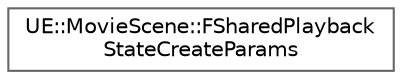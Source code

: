 digraph "Graphical Class Hierarchy"
{
 // INTERACTIVE_SVG=YES
 // LATEX_PDF_SIZE
  bgcolor="transparent";
  edge [fontname=Helvetica,fontsize=10,labelfontname=Helvetica,labelfontsize=10];
  node [fontname=Helvetica,fontsize=10,shape=box,height=0.2,width=0.4];
  rankdir="LR";
  Node0 [id="Node000000",label="UE::MovieScene::FSharedPlayback\lStateCreateParams",height=0.2,width=0.4,color="grey40", fillcolor="white", style="filled",URL="$dc/d1a/structUE_1_1MovieScene_1_1FSharedPlaybackStateCreateParams.html",tooltip="Parameter structure for initializing a new shared playback state."];
}
